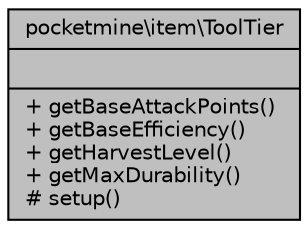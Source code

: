 digraph "pocketmine\item\ToolTier"
{
 // INTERACTIVE_SVG=YES
 // LATEX_PDF_SIZE
  edge [fontname="Helvetica",fontsize="10",labelfontname="Helvetica",labelfontsize="10"];
  node [fontname="Helvetica",fontsize="10",shape=record];
  Node1 [label="{pocketmine\\item\\ToolTier\n||+ getBaseAttackPoints()\l+ getBaseEfficiency()\l+ getHarvestLevel()\l+ getMaxDurability()\l# setup()\l}",height=0.2,width=0.4,color="black", fillcolor="grey75", style="filled", fontcolor="black",tooltip=" "];
}
